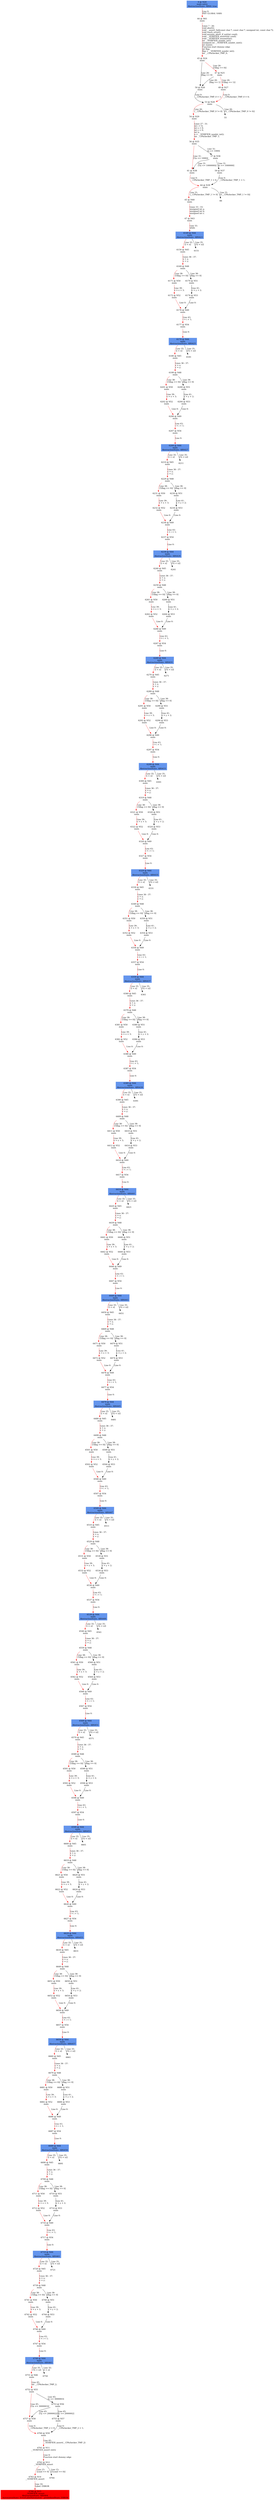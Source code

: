 digraph ARG {
node [style="filled" shape="box" color="white"]
0 [fillcolor="cornflowerblue" label="0 @ N20\nmain entry\nAbstractionState: ABS0: true\n" id="0"]
44 [label="44 @ N61\nmain\n" id="44"]
45 [label="45 @ N24\nmain\n" id="45"]
50 [label="50 @ N26\nmain\n" id="50"]
53 [label="53 @ N28\nmain\n" id="53"]
54 [label="54 @ N29\nmain\n" id="54"]
56 [label="56 @ N35\nmain\n" id="56"]
61 [label="61 @ N38\nmain\n" id="61"]
64 [label="64 @ N39\nmain\n" id="64"]
65 [label="65 @ N40\nmain\n" id="65"]
67 [label="67 @ N43\nmain\n" id="67"]
6149 [fillcolor="cornflowerblue" label="6149 @ N44\nmain\nAbstractionState: ABS423\n" id="6149"]
6150 [label="6150 @ N45\nmain\n" id="6150"]
6169 [label="6169 @ N48\nmain\n" id="6169"]
6171 [label="6171 @ N50\nmain\n" id="6171"]
6172 [label="6172 @ N52\nmain\n" id="6172"]
6176 [label="6176 @ N49\nmain\n" id="6176"]
6177 [label="6177 @ N54\nmain\n" id="6177"]
6179 [fillcolor="cornflowerblue" label="6179 @ N44\nmain\nAbstractionState: ABS425\n" id="6179"]
6180 [label="6180 @ N45\nmain\n" id="6180"]
6199 [label="6199 @ N48\nmain\n" id="6199"]
6201 [label="6201 @ N50\nmain\n" id="6201"]
6202 [label="6202 @ N52\nmain\n" id="6202"]
6206 [label="6206 @ N49\nmain\n" id="6206"]
6207 [label="6207 @ N54\nmain\n" id="6207"]
6209 [fillcolor="cornflowerblue" label="6209 @ N44\nmain\nAbstractionState: ABS427\n" id="6209"]
6210 [label="6210 @ N45\nmain\n" id="6210"]
6229 [label="6229 @ N48\nmain\n" id="6229"]
6231 [label="6231 @ N50\nmain\n" id="6231"]
6232 [label="6232 @ N52\nmain\n" id="6232"]
6236 [label="6236 @ N49\nmain\n" id="6236"]
6237 [label="6237 @ N54\nmain\n" id="6237"]
6239 [fillcolor="cornflowerblue" label="6239 @ N44\nmain\nAbstractionState: ABS429\n" id="6239"]
6240 [label="6240 @ N45\nmain\n" id="6240"]
6259 [label="6259 @ N48\nmain\n" id="6259"]
6261 [label="6261 @ N50\nmain\n" id="6261"]
6262 [label="6262 @ N52\nmain\n" id="6262"]
6266 [label="6266 @ N49\nmain\n" id="6266"]
6267 [label="6267 @ N54\nmain\n" id="6267"]
6269 [fillcolor="cornflowerblue" label="6269 @ N44\nmain\nAbstractionState: ABS431\n" id="6269"]
6270 [label="6270 @ N45\nmain\n" id="6270"]
6289 [label="6289 @ N48\nmain\n" id="6289"]
6291 [label="6291 @ N50\nmain\n" id="6291"]
6292 [label="6292 @ N52\nmain\n" id="6292"]
6296 [label="6296 @ N49\nmain\n" id="6296"]
6297 [label="6297 @ N54\nmain\n" id="6297"]
6299 [fillcolor="cornflowerblue" label="6299 @ N44\nmain\nAbstractionState: ABS433\n" id="6299"]
6300 [label="6300 @ N45\nmain\n" id="6300"]
6319 [label="6319 @ N48\nmain\n" id="6319"]
6321 [label="6321 @ N50\nmain\n" id="6321"]
6322 [label="6322 @ N52\nmain\n" id="6322"]
6326 [label="6326 @ N49\nmain\n" id="6326"]
6327 [label="6327 @ N54\nmain\n" id="6327"]
6329 [fillcolor="cornflowerblue" label="6329 @ N44\nmain\nAbstractionState: ABS435\n" id="6329"]
6330 [label="6330 @ N45\nmain\n" id="6330"]
6349 [label="6349 @ N48\nmain\n" id="6349"]
6351 [label="6351 @ N50\nmain\n" id="6351"]
6352 [label="6352 @ N52\nmain\n" id="6352"]
6356 [label="6356 @ N49\nmain\n" id="6356"]
6357 [label="6357 @ N54\nmain\n" id="6357"]
6359 [fillcolor="cornflowerblue" label="6359 @ N44\nmain\nAbstractionState: ABS437\n" id="6359"]
6360 [label="6360 @ N45\nmain\n" id="6360"]
6379 [label="6379 @ N48\nmain\n" id="6379"]
6381 [label="6381 @ N50\nmain\n" id="6381"]
6382 [label="6382 @ N52\nmain\n" id="6382"]
6386 [label="6386 @ N49\nmain\n" id="6386"]
6387 [label="6387 @ N54\nmain\n" id="6387"]
6389 [fillcolor="cornflowerblue" label="6389 @ N44\nmain\nAbstractionState: ABS439\n" id="6389"]
6390 [label="6390 @ N45\nmain\n" id="6390"]
6409 [label="6409 @ N48\nmain\n" id="6409"]
6411 [label="6411 @ N50\nmain\n" id="6411"]
6412 [label="6412 @ N52\nmain\n" id="6412"]
6416 [label="6416 @ N49\nmain\n" id="6416"]
6417 [label="6417 @ N54\nmain\n" id="6417"]
6419 [fillcolor="cornflowerblue" label="6419 @ N44\nmain\nAbstractionState: ABS441\n" id="6419"]
6420 [label="6420 @ N45\nmain\n" id="6420"]
6439 [label="6439 @ N48\nmain\n" id="6439"]
6441 [label="6441 @ N50\nmain\n" id="6441"]
6442 [label="6442 @ N52\nmain\n" id="6442"]
6446 [label="6446 @ N49\nmain\n" id="6446"]
6447 [label="6447 @ N54\nmain\n" id="6447"]
6449 [fillcolor="cornflowerblue" label="6449 @ N44\nmain\nAbstractionState: ABS443\n" id="6449"]
6450 [label="6450 @ N45\nmain\n" id="6450"]
6469 [label="6469 @ N48\nmain\n" id="6469"]
6471 [label="6471 @ N50\nmain\n" id="6471"]
6472 [label="6472 @ N52\nmain\n" id="6472"]
6476 [label="6476 @ N49\nmain\n" id="6476"]
6477 [label="6477 @ N54\nmain\n" id="6477"]
6479 [fillcolor="cornflowerblue" label="6479 @ N44\nmain\nAbstractionState: ABS445\n" id="6479"]
6480 [label="6480 @ N45\nmain\n" id="6480"]
6499 [label="6499 @ N48\nmain\n" id="6499"]
6501 [label="6501 @ N50\nmain\n" id="6501"]
6502 [label="6502 @ N52\nmain\n" id="6502"]
6506 [label="6506 @ N49\nmain\n" id="6506"]
6507 [label="6507 @ N54\nmain\n" id="6507"]
6509 [fillcolor="cornflowerblue" label="6509 @ N44\nmain\nAbstractionState: ABS447\n" id="6509"]
6510 [label="6510 @ N45\nmain\n" id="6510"]
6529 [label="6529 @ N48\nmain\n" id="6529"]
6531 [label="6531 @ N50\nmain\n" id="6531"]
6532 [label="6532 @ N52\nmain\n" id="6532"]
6536 [label="6536 @ N49\nmain\n" id="6536"]
6537 [label="6537 @ N54\nmain\n" id="6537"]
6539 [fillcolor="cornflowerblue" label="6539 @ N44\nmain\nAbstractionState: ABS449\n" id="6539"]
6540 [label="6540 @ N45\nmain\n" id="6540"]
6559 [label="6559 @ N48\nmain\n" id="6559"]
6561 [label="6561 @ N50\nmain\n" id="6561"]
6562 [label="6562 @ N52\nmain\n" id="6562"]
6566 [label="6566 @ N49\nmain\n" id="6566"]
6567 [label="6567 @ N54\nmain\n" id="6567"]
6569 [fillcolor="cornflowerblue" label="6569 @ N44\nmain\nAbstractionState: ABS451\n" id="6569"]
6570 [label="6570 @ N45\nmain\n" id="6570"]
6589 [label="6589 @ N48\nmain\n" id="6589"]
6591 [label="6591 @ N50\nmain\n" id="6591"]
6592 [label="6592 @ N52\nmain\n" id="6592"]
6596 [label="6596 @ N49\nmain\n" id="6596"]
6597 [label="6597 @ N54\nmain\n" id="6597"]
6599 [fillcolor="cornflowerblue" label="6599 @ N44\nmain\nAbstractionState: ABS453\n" id="6599"]
6600 [label="6600 @ N45\nmain\n" id="6600"]
6619 [label="6619 @ N48\nmain\n" id="6619"]
6621 [label="6621 @ N50\nmain\n" id="6621"]
6622 [label="6622 @ N52\nmain\n" id="6622"]
6626 [label="6626 @ N49\nmain\n" id="6626"]
6627 [label="6627 @ N54\nmain\n" id="6627"]
6629 [fillcolor="cornflowerblue" label="6629 @ N44\nmain\nAbstractionState: ABS455\n" id="6629"]
6630 [label="6630 @ N45\nmain\n" id="6630"]
6649 [label="6649 @ N48\nmain\n" id="6649"]
6651 [label="6651 @ N50\nmain\n" id="6651"]
6652 [label="6652 @ N52\nmain\n" id="6652"]
6656 [label="6656 @ N49\nmain\n" id="6656"]
6657 [label="6657 @ N54\nmain\n" id="6657"]
6659 [fillcolor="cornflowerblue" label="6659 @ N44\nmain\nAbstractionState: ABS457\n" id="6659"]
6660 [label="6660 @ N45\nmain\n" id="6660"]
6679 [label="6679 @ N48\nmain\n" id="6679"]
6681 [label="6681 @ N50\nmain\n" id="6681"]
6682 [label="6682 @ N52\nmain\n" id="6682"]
6686 [label="6686 @ N49\nmain\n" id="6686"]
6687 [label="6687 @ N54\nmain\n" id="6687"]
6689 [fillcolor="cornflowerblue" label="6689 @ N44\nmain\nAbstractionState: ABS459\n" id="6689"]
6690 [label="6690 @ N45\nmain\n" id="6690"]
6709 [label="6709 @ N48\nmain\n" id="6709"]
6711 [label="6711 @ N50\nmain\n" id="6711"]
6712 [label="6712 @ N52\nmain\n" id="6712"]
6716 [label="6716 @ N49\nmain\n" id="6716"]
6717 [label="6717 @ N54\nmain\n" id="6717"]
6719 [fillcolor="cornflowerblue" label="6719 @ N44\nmain\nAbstractionState: ABS461\n" id="6719"]
6720 [label="6720 @ N45\nmain\n" id="6720"]
6739 [label="6739 @ N48\nmain\n" id="6739"]
6741 [label="6741 @ N50\nmain\n" id="6741"]
6742 [label="6742 @ N52\nmain\n" id="6742"]
6746 [label="6746 @ N49\nmain\n" id="6746"]
6747 [label="6747 @ N54\nmain\n" id="6747"]
6749 [fillcolor="cornflowerblue" label="6749 @ N44\nmain\nAbstractionState: ABS463\n" id="6749"]
6751 [label="6751 @ N46\nmain\n" id="6751"]
6752 [label="6752 @ N55\nmain\n" id="6752"]
6757 [label="6757 @ N58\nmain\n" id="6757"]
6760 [label="6760 @ N59\nmain\n" id="6760"]
6761 [label="6761 @ N11\n__VERIFIER_assert entry\n" id="6761"]
6762 [label="6762 @ N12\n__VERIFIER_assert\n" id="6762"]
6763 [label="6763 @ N14\n__VERIFIER_assert\n" id="6763"]
6766 [fillcolor="red" label="6766 @ N15\n__VERIFIER_assert\nAbstractionState: ABS464\n AutomatonState: ErrorLabelAutomaton: _predefinedState_ERROR\n" id="6766"]
6753 [label="6753 @ N56\nmain\n" id="6753"]
6755 [label="6755 @ N57\nmain\n" id="6755"]
6740 [label="6740 @ N51\nmain\n" id="6740"]
6744 [label="6744 @ N53\nmain\n" id="6744"]
6710 [label="6710 @ N51\nmain\n" id="6710"]
6714 [label="6714 @ N53\nmain\n" id="6714"]
6680 [label="6680 @ N51\nmain\n" id="6680"]
6684 [label="6684 @ N53\nmain\n" id="6684"]
6650 [label="6650 @ N51\nmain\n" id="6650"]
6654 [label="6654 @ N53\nmain\n" id="6654"]
6620 [label="6620 @ N51\nmain\n" id="6620"]
6624 [label="6624 @ N53\nmain\n" id="6624"]
6590 [label="6590 @ N51\nmain\n" id="6590"]
6594 [label="6594 @ N53\nmain\n" id="6594"]
6560 [label="6560 @ N51\nmain\n" id="6560"]
6564 [label="6564 @ N53\nmain\n" id="6564"]
6530 [label="6530 @ N51\nmain\n" id="6530"]
6534 [label="6534 @ N53\nmain\n" id="6534"]
6500 [label="6500 @ N51\nmain\n" id="6500"]
6504 [label="6504 @ N53\nmain\n" id="6504"]
6470 [label="6470 @ N51\nmain\n" id="6470"]
6474 [label="6474 @ N53\nmain\n" id="6474"]
6440 [label="6440 @ N51\nmain\n" id="6440"]
6444 [label="6444 @ N53\nmain\n" id="6444"]
6410 [label="6410 @ N51\nmain\n" id="6410"]
6414 [label="6414 @ N53\nmain\n" id="6414"]
6380 [label="6380 @ N51\nmain\n" id="6380"]
6384 [label="6384 @ N53\nmain\n" id="6384"]
6350 [label="6350 @ N51\nmain\n" id="6350"]
6354 [label="6354 @ N53\nmain\n" id="6354"]
6320 [label="6320 @ N51\nmain\n" id="6320"]
6324 [label="6324 @ N53\nmain\n" id="6324"]
6290 [label="6290 @ N51\nmain\n" id="6290"]
6294 [label="6294 @ N53\nmain\n" id="6294"]
6260 [label="6260 @ N51\nmain\n" id="6260"]
6264 [label="6264 @ N53\nmain\n" id="6264"]
6230 [label="6230 @ N51\nmain\n" id="6230"]
6234 [label="6234 @ N53\nmain\n" id="6234"]
6200 [label="6200 @ N51\nmain\n" id="6200"]
6204 [label="6204 @ N53\nmain\n" id="6204"]
6170 [label="6170 @ N51\nmain\n" id="6170"]
6174 [label="6174 @ N53\nmain\n" id="6174"]
57 [label="57 @ N36\nmain\n" id="57"]
59 [label="59 @ N37\nmain\n" id="59"]
47 [label="47 @ N25\nmain\n" id="47"]
49 [label="49 @ N27\nmain\n" id="49"]
0 -> 44 [color="red" label="Line 0: \lINIT GLOBAL VARS\l" id="0 -> 44"]
44 -> 45 [color="red" label="Lines 7 - 26: \lvoid abort();\lvoid __assert_fail(const char *, const char *, unsigned int, const char *);\lvoid reach_error();\lvoid assume_abort_if_not(int cond);\lvoid __VERIFIER_assert(int cond);\lvoid __VERIFIER_assume(int);\lint __VERIFIER_nondet_int();\lunsigned int __VERIFIER_nondet_uint();\lint main();\lFunction start dummy edge\lint flag;\lflag = __VERIFIER_nondet_int();\lint __CPAchecker_TMP_0;\l" id="44 -> 45"]
45 -> 47 [color="red" label="Line 26: \l[!(flag == 0)]\l" id="45 -> 47"]
45 -> 50 [label="Line 26: \l[flag == 0]\l" id="45 -> 50"]
50 -> 53 [label="Line 0: \l__CPAchecker_TMP_0 = 1;\l" id="50 -> 53"]
53 -> 54 [color="red" label="Line 26: \l[__CPAchecker_TMP_0 != 0]\l" id="53 -> 54"]
53 -> 55 [label="Line 26: \l[!(__CPAchecker_TMP_0 != 0)]\l" id="53 -> 55"]
54 -> 56 [color="red" label="Lines 27 - 31: \lint i = 0;\lint x = 0;\lint y = 0;\lint n;\ln = __VERIFIER_nondet_int();\lint __CPAchecker_TMP_1;\l" id="54 -> 56"]
56 -> 57 [label="Line 31: \l[n >= 1000]\l" id="56 -> 57"]
56 -> 61 [color="red" label="Line 31: \l[!(n >= 1000)]\l" id="56 -> 61"]
61 -> 64 [color="red" label="Line 0: \l__CPAchecker_TMP_1 = 0;\l" id="61 -> 64"]
64 -> 65 [color="red" label="Line 31: \l[__CPAchecker_TMP_1 != 0]\l" id="64 -> 65"]
64 -> 66 [label="Line 31: \l[!(__CPAchecker_TMP_1 != 0)]\l" id="64 -> 66"]
65 -> 67 [color="red" label="Lines 33 - 33: \lunsigned int a;\lunsigned int b;\lunsigned int r;\l" id="65 -> 67"]
67 -> 6149 [color="red" label="Line 35: \lwhile\l" id="67 -> 6149"]
6149 -> 6150 [color="red" label="Line 35: \l[i < n]\l" id="6149 -> 6150"]
6149 -> 6151 [label="Line 35: \l[!(i < n)]\l" id="6149 -> 6151"]
6150 -> 6169 [color="red" label="Lines 36 - 37: \lx = x;\ly = y;\l" id="6150 -> 6169"]
6169 -> 6170 [label="Line 38: \l[flag == 0]\l" id="6169 -> 6170"]
6169 -> 6171 [color="red" label="Line 38: \l[!(flag == 0)]\l" id="6169 -> 6171"]
6171 -> 6172 [color="red" label="Line 39: \lx = x + 3;\l" id="6171 -> 6172"]
6172 -> 6176 [color="red" label="Line 0: \l\l" id="6172 -> 6176"]
6176 -> 6177 [color="red" label="Line 43: \li = i + 1;\l" id="6176 -> 6177"]
6177 -> 6179 [color="red" label="Line 0: \l\l" id="6177 -> 6179"]
6179 -> 6180 [color="red" label="Line 35: \l[i < n]\l" id="6179 -> 6180"]
6179 -> 6181 [label="Line 35: \l[!(i < n)]\l" id="6179 -> 6181"]
6180 -> 6199 [color="red" label="Lines 36 - 37: \lx = x;\ly = y;\l" id="6180 -> 6199"]
6199 -> 6200 [label="Line 38: \l[flag == 0]\l" id="6199 -> 6200"]
6199 -> 6201 [color="red" label="Line 38: \l[!(flag == 0)]\l" id="6199 -> 6201"]
6201 -> 6202 [color="red" label="Line 39: \lx = x + 3;\l" id="6201 -> 6202"]
6202 -> 6206 [color="red" label="Line 0: \l\l" id="6202 -> 6206"]
6206 -> 6207 [color="red" label="Line 43: \li = i + 1;\l" id="6206 -> 6207"]
6207 -> 6209 [color="red" label="Line 0: \l\l" id="6207 -> 6209"]
6209 -> 6210 [color="red" label="Line 35: \l[i < n]\l" id="6209 -> 6210"]
6209 -> 6211 [label="Line 35: \l[!(i < n)]\l" id="6209 -> 6211"]
6210 -> 6229 [color="red" label="Lines 36 - 37: \lx = x;\ly = y;\l" id="6210 -> 6229"]
6229 -> 6230 [label="Line 38: \l[flag == 0]\l" id="6229 -> 6230"]
6229 -> 6231 [color="red" label="Line 38: \l[!(flag == 0)]\l" id="6229 -> 6231"]
6231 -> 6232 [color="red" label="Line 39: \lx = x + 3;\l" id="6231 -> 6232"]
6232 -> 6236 [color="red" label="Line 0: \l\l" id="6232 -> 6236"]
6236 -> 6237 [color="red" label="Line 43: \li = i + 1;\l" id="6236 -> 6237"]
6237 -> 6239 [color="red" label="Line 0: \l\l" id="6237 -> 6239"]
6239 -> 6240 [color="red" label="Line 35: \l[i < n]\l" id="6239 -> 6240"]
6239 -> 6241 [label="Line 35: \l[!(i < n)]\l" id="6239 -> 6241"]
6240 -> 6259 [color="red" label="Lines 36 - 37: \lx = x;\ly = y;\l" id="6240 -> 6259"]
6259 -> 6260 [label="Line 38: \l[flag == 0]\l" id="6259 -> 6260"]
6259 -> 6261 [color="red" label="Line 38: \l[!(flag == 0)]\l" id="6259 -> 6261"]
6261 -> 6262 [color="red" label="Line 39: \lx = x + 3;\l" id="6261 -> 6262"]
6262 -> 6266 [color="red" label="Line 0: \l\l" id="6262 -> 6266"]
6266 -> 6267 [color="red" label="Line 43: \li = i + 1;\l" id="6266 -> 6267"]
6267 -> 6269 [color="red" label="Line 0: \l\l" id="6267 -> 6269"]
6269 -> 6270 [color="red" label="Line 35: \l[i < n]\l" id="6269 -> 6270"]
6269 -> 6271 [label="Line 35: \l[!(i < n)]\l" id="6269 -> 6271"]
6270 -> 6289 [color="red" label="Lines 36 - 37: \lx = x;\ly = y;\l" id="6270 -> 6289"]
6289 -> 6290 [label="Line 38: \l[flag == 0]\l" id="6289 -> 6290"]
6289 -> 6291 [color="red" label="Line 38: \l[!(flag == 0)]\l" id="6289 -> 6291"]
6291 -> 6292 [color="red" label="Line 39: \lx = x + 3;\l" id="6291 -> 6292"]
6292 -> 6296 [color="red" label="Line 0: \l\l" id="6292 -> 6296"]
6296 -> 6297 [color="red" label="Line 43: \li = i + 1;\l" id="6296 -> 6297"]
6297 -> 6299 [color="red" label="Line 0: \l\l" id="6297 -> 6299"]
6299 -> 6300 [color="red" label="Line 35: \l[i < n]\l" id="6299 -> 6300"]
6299 -> 6301 [label="Line 35: \l[!(i < n)]\l" id="6299 -> 6301"]
6300 -> 6319 [color="red" label="Lines 36 - 37: \lx = x;\ly = y;\l" id="6300 -> 6319"]
6319 -> 6320 [label="Line 38: \l[flag == 0]\l" id="6319 -> 6320"]
6319 -> 6321 [color="red" label="Line 38: \l[!(flag == 0)]\l" id="6319 -> 6321"]
6321 -> 6322 [color="red" label="Line 39: \lx = x + 3;\l" id="6321 -> 6322"]
6322 -> 6326 [color="red" label="Line 0: \l\l" id="6322 -> 6326"]
6326 -> 6327 [color="red" label="Line 43: \li = i + 1;\l" id="6326 -> 6327"]
6327 -> 6329 [color="red" label="Line 0: \l\l" id="6327 -> 6329"]
6329 -> 6330 [color="red" label="Line 35: \l[i < n]\l" id="6329 -> 6330"]
6329 -> 6331 [label="Line 35: \l[!(i < n)]\l" id="6329 -> 6331"]
6330 -> 6349 [color="red" label="Lines 36 - 37: \lx = x;\ly = y;\l" id="6330 -> 6349"]
6349 -> 6350 [label="Line 38: \l[flag == 0]\l" id="6349 -> 6350"]
6349 -> 6351 [color="red" label="Line 38: \l[!(flag == 0)]\l" id="6349 -> 6351"]
6351 -> 6352 [color="red" label="Line 39: \lx = x + 3;\l" id="6351 -> 6352"]
6352 -> 6356 [color="red" label="Line 0: \l\l" id="6352 -> 6356"]
6356 -> 6357 [color="red" label="Line 43: \li = i + 1;\l" id="6356 -> 6357"]
6357 -> 6359 [color="red" label="Line 0: \l\l" id="6357 -> 6359"]
6359 -> 6360 [color="red" label="Line 35: \l[i < n]\l" id="6359 -> 6360"]
6359 -> 6361 [label="Line 35: \l[!(i < n)]\l" id="6359 -> 6361"]
6360 -> 6379 [color="red" label="Lines 36 - 37: \lx = x;\ly = y;\l" id="6360 -> 6379"]
6379 -> 6380 [label="Line 38: \l[flag == 0]\l" id="6379 -> 6380"]
6379 -> 6381 [color="red" label="Line 38: \l[!(flag == 0)]\l" id="6379 -> 6381"]
6381 -> 6382 [color="red" label="Line 39: \lx = x + 3;\l" id="6381 -> 6382"]
6382 -> 6386 [color="red" label="Line 0: \l\l" id="6382 -> 6386"]
6386 -> 6387 [color="red" label="Line 43: \li = i + 1;\l" id="6386 -> 6387"]
6387 -> 6389 [color="red" label="Line 0: \l\l" id="6387 -> 6389"]
6389 -> 6390 [color="red" label="Line 35: \l[i < n]\l" id="6389 -> 6390"]
6389 -> 6391 [label="Line 35: \l[!(i < n)]\l" id="6389 -> 6391"]
6390 -> 6409 [color="red" label="Lines 36 - 37: \lx = x;\ly = y;\l" id="6390 -> 6409"]
6409 -> 6410 [label="Line 38: \l[flag == 0]\l" id="6409 -> 6410"]
6409 -> 6411 [color="red" label="Line 38: \l[!(flag == 0)]\l" id="6409 -> 6411"]
6411 -> 6412 [color="red" label="Line 39: \lx = x + 3;\l" id="6411 -> 6412"]
6412 -> 6416 [color="red" label="Line 0: \l\l" id="6412 -> 6416"]
6416 -> 6417 [color="red" label="Line 43: \li = i + 1;\l" id="6416 -> 6417"]
6417 -> 6419 [color="red" label="Line 0: \l\l" id="6417 -> 6419"]
6419 -> 6420 [color="red" label="Line 35: \l[i < n]\l" id="6419 -> 6420"]
6419 -> 6421 [label="Line 35: \l[!(i < n)]\l" id="6419 -> 6421"]
6420 -> 6439 [color="red" label="Lines 36 - 37: \lx = x;\ly = y;\l" id="6420 -> 6439"]
6439 -> 6440 [label="Line 38: \l[flag == 0]\l" id="6439 -> 6440"]
6439 -> 6441 [color="red" label="Line 38: \l[!(flag == 0)]\l" id="6439 -> 6441"]
6441 -> 6442 [color="red" label="Line 39: \lx = x + 3;\l" id="6441 -> 6442"]
6442 -> 6446 [color="red" label="Line 0: \l\l" id="6442 -> 6446"]
6446 -> 6447 [color="red" label="Line 43: \li = i + 1;\l" id="6446 -> 6447"]
6447 -> 6449 [color="red" label="Line 0: \l\l" id="6447 -> 6449"]
6449 -> 6450 [color="red" label="Line 35: \l[i < n]\l" id="6449 -> 6450"]
6449 -> 6451 [label="Line 35: \l[!(i < n)]\l" id="6449 -> 6451"]
6450 -> 6469 [color="red" label="Lines 36 - 37: \lx = x;\ly = y;\l" id="6450 -> 6469"]
6469 -> 6470 [label="Line 38: \l[flag == 0]\l" id="6469 -> 6470"]
6469 -> 6471 [color="red" label="Line 38: \l[!(flag == 0)]\l" id="6469 -> 6471"]
6471 -> 6472 [color="red" label="Line 39: \lx = x + 3;\l" id="6471 -> 6472"]
6472 -> 6476 [color="red" label="Line 0: \l\l" id="6472 -> 6476"]
6476 -> 6477 [color="red" label="Line 43: \li = i + 1;\l" id="6476 -> 6477"]
6477 -> 6479 [color="red" label="Line 0: \l\l" id="6477 -> 6479"]
6479 -> 6480 [color="red" label="Line 35: \l[i < n]\l" id="6479 -> 6480"]
6479 -> 6481 [label="Line 35: \l[!(i < n)]\l" id="6479 -> 6481"]
6480 -> 6499 [color="red" label="Lines 36 - 37: \lx = x;\ly = y;\l" id="6480 -> 6499"]
6499 -> 6500 [label="Line 38: \l[flag == 0]\l" id="6499 -> 6500"]
6499 -> 6501 [color="red" label="Line 38: \l[!(flag == 0)]\l" id="6499 -> 6501"]
6501 -> 6502 [color="red" label="Line 39: \lx = x + 3;\l" id="6501 -> 6502"]
6502 -> 6506 [color="red" label="Line 0: \l\l" id="6502 -> 6506"]
6506 -> 6507 [color="red" label="Line 43: \li = i + 1;\l" id="6506 -> 6507"]
6507 -> 6509 [color="red" label="Line 0: \l\l" id="6507 -> 6509"]
6509 -> 6510 [color="red" label="Line 35: \l[i < n]\l" id="6509 -> 6510"]
6509 -> 6511 [label="Line 35: \l[!(i < n)]\l" id="6509 -> 6511"]
6510 -> 6529 [color="red" label="Lines 36 - 37: \lx = x;\ly = y;\l" id="6510 -> 6529"]
6529 -> 6530 [label="Line 38: \l[flag == 0]\l" id="6529 -> 6530"]
6529 -> 6531 [color="red" label="Line 38: \l[!(flag == 0)]\l" id="6529 -> 6531"]
6531 -> 6532 [color="red" label="Line 39: \lx = x + 3;\l" id="6531 -> 6532"]
6532 -> 6536 [color="red" label="Line 0: \l\l" id="6532 -> 6536"]
6536 -> 6537 [color="red" label="Line 43: \li = i + 1;\l" id="6536 -> 6537"]
6537 -> 6539 [color="red" label="Line 0: \l\l" id="6537 -> 6539"]
6539 -> 6540 [color="red" label="Line 35: \l[i < n]\l" id="6539 -> 6540"]
6539 -> 6541 [label="Line 35: \l[!(i < n)]\l" id="6539 -> 6541"]
6540 -> 6559 [color="red" label="Lines 36 - 37: \lx = x;\ly = y;\l" id="6540 -> 6559"]
6559 -> 6560 [label="Line 38: \l[flag == 0]\l" id="6559 -> 6560"]
6559 -> 6561 [color="red" label="Line 38: \l[!(flag == 0)]\l" id="6559 -> 6561"]
6561 -> 6562 [color="red" label="Line 39: \lx = x + 3;\l" id="6561 -> 6562"]
6562 -> 6566 [color="red" label="Line 0: \l\l" id="6562 -> 6566"]
6566 -> 6567 [color="red" label="Line 43: \li = i + 1;\l" id="6566 -> 6567"]
6567 -> 6569 [color="red" label="Line 0: \l\l" id="6567 -> 6569"]
6569 -> 6570 [color="red" label="Line 35: \l[i < n]\l" id="6569 -> 6570"]
6569 -> 6571 [label="Line 35: \l[!(i < n)]\l" id="6569 -> 6571"]
6570 -> 6589 [color="red" label="Lines 36 - 37: \lx = x;\ly = y;\l" id="6570 -> 6589"]
6589 -> 6590 [label="Line 38: \l[flag == 0]\l" id="6589 -> 6590"]
6589 -> 6591 [color="red" label="Line 38: \l[!(flag == 0)]\l" id="6589 -> 6591"]
6591 -> 6592 [color="red" label="Line 39: \lx = x + 3;\l" id="6591 -> 6592"]
6592 -> 6596 [color="red" label="Line 0: \l\l" id="6592 -> 6596"]
6596 -> 6597 [color="red" label="Line 43: \li = i + 1;\l" id="6596 -> 6597"]
6597 -> 6599 [color="red" label="Line 0: \l\l" id="6597 -> 6599"]
6599 -> 6600 [color="red" label="Line 35: \l[i < n]\l" id="6599 -> 6600"]
6599 -> 6601 [label="Line 35: \l[!(i < n)]\l" id="6599 -> 6601"]
6600 -> 6619 [color="red" label="Lines 36 - 37: \lx = x;\ly = y;\l" id="6600 -> 6619"]
6619 -> 6620 [label="Line 38: \l[flag == 0]\l" id="6619 -> 6620"]
6619 -> 6621 [color="red" label="Line 38: \l[!(flag == 0)]\l" id="6619 -> 6621"]
6621 -> 6622 [color="red" label="Line 39: \lx = x + 3;\l" id="6621 -> 6622"]
6622 -> 6626 [color="red" label="Line 0: \l\l" id="6622 -> 6626"]
6626 -> 6627 [color="red" label="Line 43: \li = i + 1;\l" id="6626 -> 6627"]
6627 -> 6629 [color="red" label="Line 0: \l\l" id="6627 -> 6629"]
6629 -> 6630 [color="red" label="Line 35: \l[i < n]\l" id="6629 -> 6630"]
6629 -> 6631 [label="Line 35: \l[!(i < n)]\l" id="6629 -> 6631"]
6630 -> 6649 [color="red" label="Lines 36 - 37: \lx = x;\ly = y;\l" id="6630 -> 6649"]
6649 -> 6650 [label="Line 38: \l[flag == 0]\l" id="6649 -> 6650"]
6649 -> 6651 [color="red" label="Line 38: \l[!(flag == 0)]\l" id="6649 -> 6651"]
6651 -> 6652 [color="red" label="Line 39: \lx = x + 3;\l" id="6651 -> 6652"]
6652 -> 6656 [color="red" label="Line 0: \l\l" id="6652 -> 6656"]
6656 -> 6657 [color="red" label="Line 43: \li = i + 1;\l" id="6656 -> 6657"]
6657 -> 6659 [color="red" label="Line 0: \l\l" id="6657 -> 6659"]
6659 -> 6660 [color="red" label="Line 35: \l[i < n]\l" id="6659 -> 6660"]
6659 -> 6661 [label="Line 35: \l[!(i < n)]\l" id="6659 -> 6661"]
6660 -> 6679 [color="red" label="Lines 36 - 37: \lx = x;\ly = y;\l" id="6660 -> 6679"]
6679 -> 6680 [label="Line 38: \l[flag == 0]\l" id="6679 -> 6680"]
6679 -> 6681 [color="red" label="Line 38: \l[!(flag == 0)]\l" id="6679 -> 6681"]
6681 -> 6682 [color="red" label="Line 39: \lx = x + 3;\l" id="6681 -> 6682"]
6682 -> 6686 [color="red" label="Line 0: \l\l" id="6682 -> 6686"]
6686 -> 6687 [color="red" label="Line 43: \li = i + 1;\l" id="6686 -> 6687"]
6687 -> 6689 [color="red" label="Line 0: \l\l" id="6687 -> 6689"]
6689 -> 6690 [color="red" label="Line 35: \l[i < n]\l" id="6689 -> 6690"]
6689 -> 6691 [label="Line 35: \l[!(i < n)]\l" id="6689 -> 6691"]
6690 -> 6709 [color="red" label="Lines 36 - 37: \lx = x;\ly = y;\l" id="6690 -> 6709"]
6709 -> 6710 [label="Line 38: \l[flag == 0]\l" id="6709 -> 6710"]
6709 -> 6711 [color="red" label="Line 38: \l[!(flag == 0)]\l" id="6709 -> 6711"]
6711 -> 6712 [color="red" label="Line 39: \lx = x + 3;\l" id="6711 -> 6712"]
6712 -> 6716 [color="red" label="Line 0: \l\l" id="6712 -> 6716"]
6716 -> 6717 [color="red" label="Line 43: \li = i + 1;\l" id="6716 -> 6717"]
6717 -> 6719 [color="red" label="Line 0: \l\l" id="6717 -> 6719"]
6719 -> 6720 [color="red" label="Line 35: \l[i < n]\l" id="6719 -> 6720"]
6719 -> 6721 [label="Line 35: \l[!(i < n)]\l" id="6719 -> 6721"]
6720 -> 6739 [color="red" label="Lines 36 - 37: \lx = x;\ly = y;\l" id="6720 -> 6739"]
6739 -> 6740 [label="Line 38: \l[flag == 0]\l" id="6739 -> 6740"]
6739 -> 6741 [color="red" label="Line 38: \l[!(flag == 0)]\l" id="6739 -> 6741"]
6741 -> 6742 [color="red" label="Line 39: \lx = x + 3;\l" id="6741 -> 6742"]
6742 -> 6746 [color="red" label="Line 0: \l\l" id="6742 -> 6746"]
6746 -> 6747 [color="red" label="Line 43: \li = i + 1;\l" id="6746 -> 6747"]
6747 -> 6749 [color="red" label="Line 0: \l\l" id="6747 -> 6749"]
6749 -> 6750 [label="Line 35: \l[i < n]\l" id="6749 -> 6750"]
6749 -> 6751 [color="red" label="Line 35: \l[!(i < n)]\l" id="6749 -> 6751"]
6751 -> 6752 [color="red" label="Line 45: \lint __CPAchecker_TMP_2;\l" id="6751 -> 6752"]
6752 -> 6753 [label="Line 45: \l[x <= 3000003]\l" id="6752 -> 6753"]
6752 -> 6757 [color="red" label="Line 45: \l[!(x <= 3000003)]\l" id="6752 -> 6757"]
6757 -> 6760 [color="red" label="Line 0: \l__CPAchecker_TMP_2 = 0;\l" id="6757 -> 6760"]
6760 -> 6761 [color="red" label="Line 45: \l__VERIFIER_assert(__CPAchecker_TMP_2)\l" id="6760 -> 6761"]
6761 -> 6762 [color="red" label="Line 0: \lFunction start dummy edge\l" id="6761 -> 6762"]
6762 -> 6763 [color="red" label="Line 15: \l[cond == 0]\l" id="6762 -> 6763"]
6762 -> 6764 [label="Line 15: \l[!(cond == 0)]\l" id="6762 -> 6764"]
6763 -> 6766 [color="red" label="Line 16: \lLabel: ERROR\l" id="6763 -> 6766"]
6753 -> 6755 [label="Line 45: \l[y <= 2000002]\l" id="6753 -> 6755"]
6753 -> 6757 [label="Line 45: \l[!(y <= 2000002)]\l" id="6753 -> 6757"]
6755 -> 6760 [label="Line 0: \l__CPAchecker_TMP_2 = 1;\l" id="6755 -> 6760"]
6740 -> 6744 [label="Line 41: \ly = y + 2;\l" id="6740 -> 6744"]
6744 -> 6746 [label="Line 0: \l\l" id="6744 -> 6746"]
6710 -> 6714 [label="Line 41: \ly = y + 2;\l" id="6710 -> 6714"]
6714 -> 6716 [label="Line 0: \l\l" id="6714 -> 6716"]
6680 -> 6684 [label="Line 41: \ly = y + 2;\l" id="6680 -> 6684"]
6684 -> 6686 [label="Line 0: \l\l" id="6684 -> 6686"]
6650 -> 6654 [label="Line 41: \ly = y + 2;\l" id="6650 -> 6654"]
6654 -> 6656 [label="Line 0: \l\l" id="6654 -> 6656"]
6620 -> 6624 [label="Line 41: \ly = y + 2;\l" id="6620 -> 6624"]
6624 -> 6626 [label="Line 0: \l\l" id="6624 -> 6626"]
6590 -> 6594 [label="Line 41: \ly = y + 2;\l" id="6590 -> 6594"]
6594 -> 6596 [label="Line 0: \l\l" id="6594 -> 6596"]
6560 -> 6564 [label="Line 41: \ly = y + 2;\l" id="6560 -> 6564"]
6564 -> 6566 [label="Line 0: \l\l" id="6564 -> 6566"]
6530 -> 6534 [label="Line 41: \ly = y + 2;\l" id="6530 -> 6534"]
6534 -> 6536 [label="Line 0: \l\l" id="6534 -> 6536"]
6500 -> 6504 [label="Line 41: \ly = y + 2;\l" id="6500 -> 6504"]
6504 -> 6506 [label="Line 0: \l\l" id="6504 -> 6506"]
6470 -> 6474 [label="Line 41: \ly = y + 2;\l" id="6470 -> 6474"]
6474 -> 6476 [label="Line 0: \l\l" id="6474 -> 6476"]
6440 -> 6444 [label="Line 41: \ly = y + 2;\l" id="6440 -> 6444"]
6444 -> 6446 [label="Line 0: \l\l" id="6444 -> 6446"]
6410 -> 6414 [label="Line 41: \ly = y + 2;\l" id="6410 -> 6414"]
6414 -> 6416 [label="Line 0: \l\l" id="6414 -> 6416"]
6380 -> 6384 [label="Line 41: \ly = y + 2;\l" id="6380 -> 6384"]
6384 -> 6386 [label="Line 0: \l\l" id="6384 -> 6386"]
6350 -> 6354 [label="Line 41: \ly = y + 2;\l" id="6350 -> 6354"]
6354 -> 6356 [label="Line 0: \l\l" id="6354 -> 6356"]
6320 -> 6324 [label="Line 41: \ly = y + 2;\l" id="6320 -> 6324"]
6324 -> 6326 [label="Line 0: \l\l" id="6324 -> 6326"]
6290 -> 6294 [label="Line 41: \ly = y + 2;\l" id="6290 -> 6294"]
6294 -> 6296 [label="Line 0: \l\l" id="6294 -> 6296"]
6260 -> 6264 [label="Line 41: \ly = y + 2;\l" id="6260 -> 6264"]
6264 -> 6266 [label="Line 0: \l\l" id="6264 -> 6266"]
6230 -> 6234 [label="Line 41: \ly = y + 2;\l" id="6230 -> 6234"]
6234 -> 6236 [label="Line 0: \l\l" id="6234 -> 6236"]
6200 -> 6204 [label="Line 41: \ly = y + 2;\l" id="6200 -> 6204"]
6204 -> 6206 [label="Line 0: \l\l" id="6204 -> 6206"]
6170 -> 6174 [label="Line 41: \ly = y + 2;\l" id="6170 -> 6174"]
6174 -> 6176 [label="Line 0: \l\l" id="6174 -> 6176"]
57 -> 59 [label="Line 31: \l[n <= 1000000]\l" id="57 -> 59"]
57 -> 61 [label="Line 31: \l[!(n <= 1000000)]\l" id="57 -> 61"]
59 -> 64 [label="Line 0: \l__CPAchecker_TMP_1 = 1;\l" id="59 -> 64"]
47 -> 49 [color="red" label="Line 26: \l[!(flag == 1)]\l" id="47 -> 49"]
47 -> 50 [label="Line 26: \l[flag == 1]\l" id="47 -> 50"]
49 -> 53 [color="red" label="Line 0: \l__CPAchecker_TMP_0 = 0;\l" id="49 -> 53"]
}
